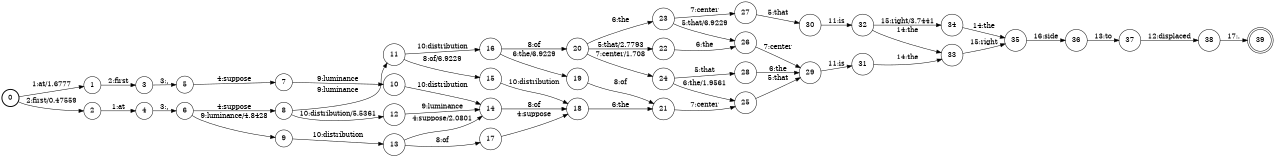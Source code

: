 digraph FST {
rankdir = LR;
size = "8.5,11";
label = "";
center = 1;
orientation = Portrait;
ranksep = "0.4";
nodesep = "0.25";
0 [label = "0", shape = circle, style = bold, fontsize = 14]
	0 -> 1 [label = "1:at/1.6777", fontsize = 14];
	0 -> 2 [label = "2:first/0.47559", fontsize = 14];
1 [label = "1", shape = circle, style = solid, fontsize = 14]
	1 -> 3 [label = "2:first", fontsize = 14];
2 [label = "2", shape = circle, style = solid, fontsize = 14]
	2 -> 4 [label = "1:at", fontsize = 14];
3 [label = "3", shape = circle, style = solid, fontsize = 14]
	3 -> 5 [label = "3:,", fontsize = 14];
4 [label = "4", shape = circle, style = solid, fontsize = 14]
	4 -> 6 [label = "3:,", fontsize = 14];
5 [label = "5", shape = circle, style = solid, fontsize = 14]
	5 -> 7 [label = "4:suppose", fontsize = 14];
6 [label = "6", shape = circle, style = solid, fontsize = 14]
	6 -> 8 [label = "4:suppose", fontsize = 14];
	6 -> 9 [label = "9:luminance/4.8428", fontsize = 14];
7 [label = "7", shape = circle, style = solid, fontsize = 14]
	7 -> 10 [label = "9:luminance", fontsize = 14];
8 [label = "8", shape = circle, style = solid, fontsize = 14]
	8 -> 11 [label = "9:luminance", fontsize = 14];
	8 -> 12 [label = "10:distribution/5.5361", fontsize = 14];
9 [label = "9", shape = circle, style = solid, fontsize = 14]
	9 -> 13 [label = "10:distribution", fontsize = 14];
10 [label = "10", shape = circle, style = solid, fontsize = 14]
	10 -> 14 [label = "10:distribution", fontsize = 14];
11 [label = "11", shape = circle, style = solid, fontsize = 14]
	11 -> 15 [label = "8:of/6.9229", fontsize = 14];
	11 -> 16 [label = "10:distribution", fontsize = 14];
12 [label = "12", shape = circle, style = solid, fontsize = 14]
	12 -> 14 [label = "9:luminance", fontsize = 14];
13 [label = "13", shape = circle, style = solid, fontsize = 14]
	13 -> 14 [label = "4:suppose/2.0801", fontsize = 14];
	13 -> 17 [label = "8:of", fontsize = 14];
14 [label = "14", shape = circle, style = solid, fontsize = 14]
	14 -> 18 [label = "8:of", fontsize = 14];
15 [label = "15", shape = circle, style = solid, fontsize = 14]
	15 -> 18 [label = "10:distribution", fontsize = 14];
16 [label = "16", shape = circle, style = solid, fontsize = 14]
	16 -> 19 [label = "6:the/6.9229", fontsize = 14];
	16 -> 20 [label = "8:of", fontsize = 14];
17 [label = "17", shape = circle, style = solid, fontsize = 14]
	17 -> 18 [label = "4:suppose", fontsize = 14];
18 [label = "18", shape = circle, style = solid, fontsize = 14]
	18 -> 21 [label = "6:the", fontsize = 14];
19 [label = "19", shape = circle, style = solid, fontsize = 14]
	19 -> 21 [label = "8:of", fontsize = 14];
20 [label = "20", shape = circle, style = solid, fontsize = 14]
	20 -> 22 [label = "5:that/2.7793", fontsize = 14];
	20 -> 23 [label = "6:the", fontsize = 14];
	20 -> 24 [label = "7:center/1.708", fontsize = 14];
21 [label = "21", shape = circle, style = solid, fontsize = 14]
	21 -> 25 [label = "7:center", fontsize = 14];
22 [label = "22", shape = circle, style = solid, fontsize = 14]
	22 -> 26 [label = "6:the", fontsize = 14];
23 [label = "23", shape = circle, style = solid, fontsize = 14]
	23 -> 26 [label = "5:that/6.9229", fontsize = 14];
	23 -> 27 [label = "7:center", fontsize = 14];
24 [label = "24", shape = circle, style = solid, fontsize = 14]
	24 -> 28 [label = "5:that", fontsize = 14];
	24 -> 25 [label = "6:the/1.9561", fontsize = 14];
25 [label = "25", shape = circle, style = solid, fontsize = 14]
	25 -> 29 [label = "5:that", fontsize = 14];
26 [label = "26", shape = circle, style = solid, fontsize = 14]
	26 -> 29 [label = "7:center", fontsize = 14];
27 [label = "27", shape = circle, style = solid, fontsize = 14]
	27 -> 30 [label = "5:that", fontsize = 14];
28 [label = "28", shape = circle, style = solid, fontsize = 14]
	28 -> 29 [label = "6:the", fontsize = 14];
29 [label = "29", shape = circle, style = solid, fontsize = 14]
	29 -> 31 [label = "11:is", fontsize = 14];
30 [label = "30", shape = circle, style = solid, fontsize = 14]
	30 -> 32 [label = "11:is", fontsize = 14];
31 [label = "31", shape = circle, style = solid, fontsize = 14]
	31 -> 33 [label = "14:the", fontsize = 14];
32 [label = "32", shape = circle, style = solid, fontsize = 14]
	32 -> 33 [label = "14:the", fontsize = 14];
	32 -> 34 [label = "15:right/3.7441", fontsize = 14];
33 [label = "33", shape = circle, style = solid, fontsize = 14]
	33 -> 35 [label = "15:right", fontsize = 14];
34 [label = "34", shape = circle, style = solid, fontsize = 14]
	34 -> 35 [label = "14:the", fontsize = 14];
35 [label = "35", shape = circle, style = solid, fontsize = 14]
	35 -> 36 [label = "16:side", fontsize = 14];
36 [label = "36", shape = circle, style = solid, fontsize = 14]
	36 -> 37 [label = "13:to", fontsize = 14];
37 [label = "37", shape = circle, style = solid, fontsize = 14]
	37 -> 38 [label = "12:displaced", fontsize = 14];
38 [label = "38", shape = circle, style = solid, fontsize = 14]
	38 -> 39 [label = "17:.", fontsize = 14];
39 [label = "39", shape = doublecircle, style = solid, fontsize = 14]
}
